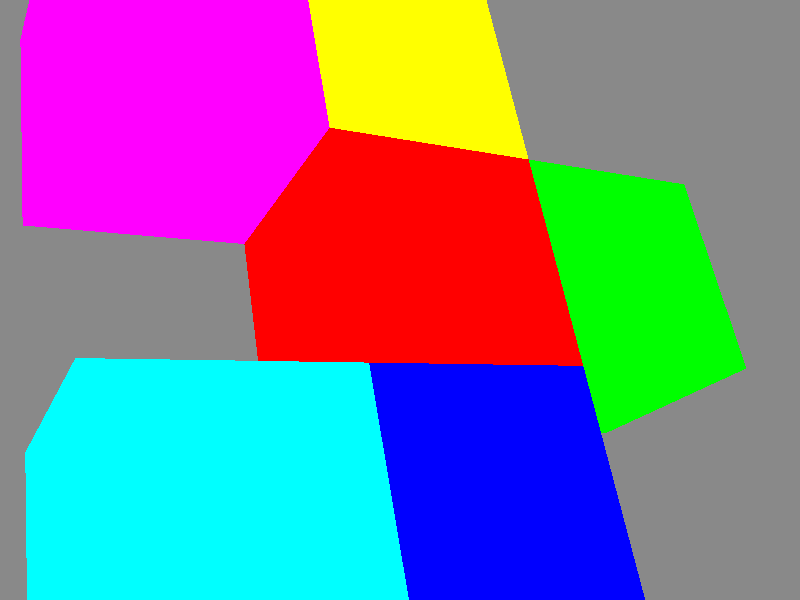  #version 3.6;
// Includes a separate file defining a number of common colours
 #include "colors.inc"
 global_settings { assumed_gamma 1.0 }

// Sets a background colour for the image (dark grey)
 background   { color rgb <0.25, 0.25, 0.25> }

// Places a camera
// direction: Sets, among other things, the field of view of the camera
// right: Sets the aspect ratio of the image
// look_at: Tells the camera where to look
 camera       { location  <0.0, 0.5, -4.0>
                direction 1.5*z
                right     x*image_width/image_height
                look_at   <0.0, 0.0, 0.0> }

// Places a light source
// color: Sets the color of the light source (white)
// translate: Moves the light source to a desired location
 light_source { <0, 0, 0>
                color rgb <1, 1, 1>
                translate <-5, 5, -5> }
// Places another light source
// color: Sets the color of the light source (dark grey)
// translate: Moves the light source to a desired location
 light_source { <0, 0, 0>
                color rgb <0.25, 0.25, 0.25>
                translate <6, -6, -6> }

// Sets a box
// pigment: Sets a color for the box ("Red" as defined in "colors.inc")
// finish: Sets how the surface of the box reflects light
// normal: Sets a bumpiness for the box using the "agate" in-built model
// rotate: Rotates the box
 box          { <-0.5, -0.5, -0.5>,
                <0.5, 0.5, 0.5>
                texture { pigment { color Red }
                          finish  { specular 0.6 }
                          normal  { agate 0.25 scale 1/2 }
                        }
		
                rotate <45,46,47> }
 box          { <-0.5, -0.5, -0.5>,
                <0.5, 0.5, 0.5>
                texture { pigment { color Green }
                          finish  { specular 0.6 }
                          normal  { agate 0.25 scale 1/2 }
                        }
		translate z
                rotate <45,46,47> }
box          { <-0.5, -0.5, -0.5>,
                <0.5, 0.5, 0.5>
                texture { pigment { color Blue }
                          finish  { specular 0.6 }
                          normal  { agate 0.25 scale 1/2 }
                        }
		translate -y
                rotate <45,46,47> }
box          { <-0.5, -0.5, -0.5>,
                <0.5, 0.5, 0.5>
                texture { pigment { color Cyan }
                          finish  { specular 0.6 }
                          normal  { agate 0.25 scale 1/2 }
                        }
		translate -z
		translate -y
                rotate <45,46,47> }
box          { <-0.5, -0.5, -0.5>,
                <0.5, 0.5, 0.5>
                texture { pigment { color Yellow }
                          finish  { specular 0.6 }
                          normal  { agate 0.25 scale 1/2 }
                        }
		translate y
                rotate <45,46,47> }
box          { <-0.5, -0.5, -0.5>,
                <0.5, 0.5, 0.5>
                texture { pigment { color Magenta }
                          finish  { specular 0.6 }
                          normal  { agate 0.25 scale 1/2 }
                        }
		translate y
		translate -z
                rotate <45,46,47> }
